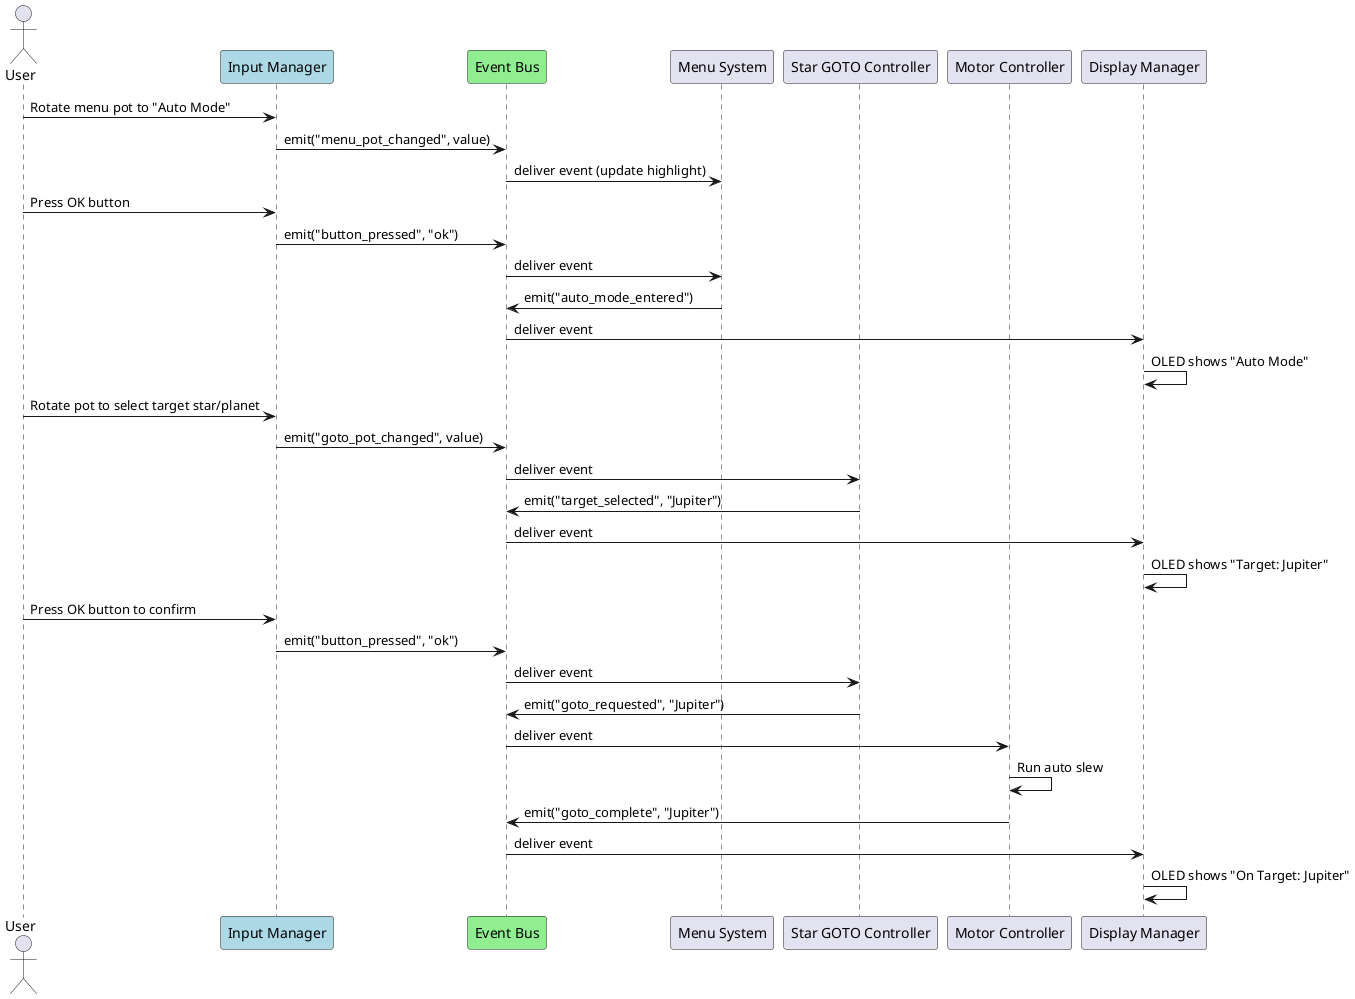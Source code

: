 @startuml
actor User
participant "Input Manager" as IM #LightBlue
participant "Event Bus" as EB #LightGreen
participant "Menu System" as Menu
participant "Star GOTO Controller" as GOTO
participant "Motor Controller" as MC
participant "Display Manager" as DM

User -> IM: Rotate menu pot to "Auto Mode"
IM -> EB: emit("menu_pot_changed", value)
EB -> Menu: deliver event (update highlight)

User -> IM: Press OK button
IM -> EB: emit("button_pressed", "ok")
EB -> Menu: deliver event
Menu -> EB: emit("auto_mode_entered")
EB -> DM: deliver event
DM -> DM: OLED shows "Auto Mode"

User -> IM: Rotate pot to select target star/planet
IM -> EB: emit("goto_pot_changed", value)
EB -> GOTO: deliver event
GOTO -> EB: emit("target_selected", "Jupiter")
EB -> DM: deliver event
DM -> DM: OLED shows "Target: Jupiter"

User -> IM: Press OK button to confirm
IM -> EB: emit("button_pressed", "ok")
EB -> GOTO: deliver event
GOTO -> EB: emit("goto_requested", "Jupiter")
EB -> MC: deliver event
MC -> MC: Run auto slew
MC -> EB: emit("goto_complete", "Jupiter")
EB -> DM: deliver event
DM -> DM: OLED shows "On Target: Jupiter"
@enduml
